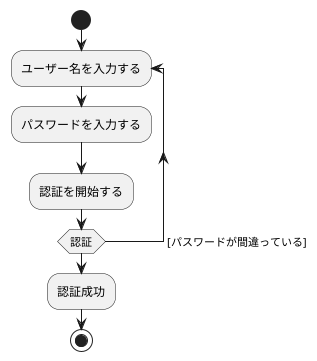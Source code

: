 @startuml ホテル従業員システム
|ユーザー|
start

repeat :ユーザー名を入力する;
:パスワードを入力する;
:認証を開始する;  
repeat while (認証) -> [パスワードが間違っている]
:認証成功;
stop
